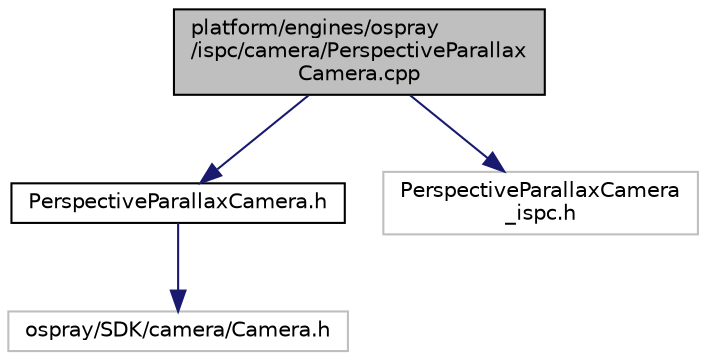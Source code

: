 digraph "platform/engines/ospray/ispc/camera/PerspectiveParallaxCamera.cpp"
{
 // LATEX_PDF_SIZE
  edge [fontname="Helvetica",fontsize="10",labelfontname="Helvetica",labelfontsize="10"];
  node [fontname="Helvetica",fontsize="10",shape=record];
  Node1 [label="platform/engines/ospray\l/ispc/camera/PerspectiveParallax\lCamera.cpp",height=0.2,width=0.4,color="black", fillcolor="grey75", style="filled", fontcolor="black",tooltip=" "];
  Node1 -> Node2 [color="midnightblue",fontsize="10",style="solid",fontname="Helvetica"];
  Node2 [label="PerspectiveParallaxCamera.h",height=0.2,width=0.4,color="black", fillcolor="white", style="filled",URL="$d9/d24/PerspectiveParallaxCamera_8h.html",tooltip=" "];
  Node2 -> Node3 [color="midnightblue",fontsize="10",style="solid",fontname="Helvetica"];
  Node3 [label="ospray/SDK/camera/Camera.h",height=0.2,width=0.4,color="grey75", fillcolor="white", style="filled",tooltip=" "];
  Node1 -> Node4 [color="midnightblue",fontsize="10",style="solid",fontname="Helvetica"];
  Node4 [label="PerspectiveParallaxCamera\l_ispc.h",height=0.2,width=0.4,color="grey75", fillcolor="white", style="filled",tooltip=" "];
}
